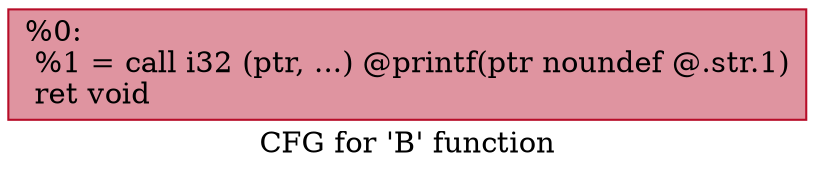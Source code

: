 digraph "CFG for 'B' function" {
	label="CFG for 'B' function";

	Node0x55606f5380a0 [shape=record,color="#b70d28ff", style=filled, fillcolor="#b70d2870",label="{%0:\l  %1 = call i32 (ptr, ...) @printf(ptr noundef @.str.1)\l  ret void\l}"];
}
